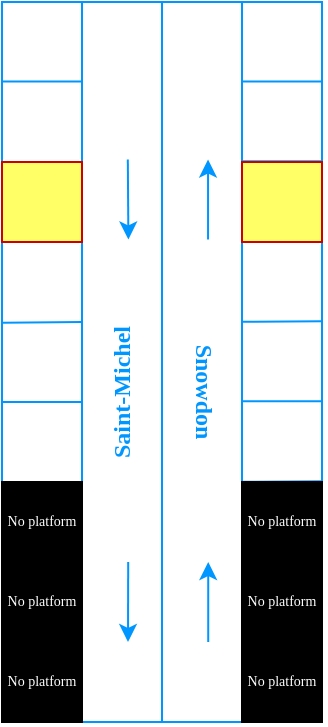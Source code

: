 <mxfile version="24.6.1" type="device">
  <diagram id="OylcVsRS-XCSKNIYDoVY" name="Page-1">
    <mxGraphModel dx="614" dy="425" grid="1" gridSize="10" guides="1" tooltips="1" connect="1" arrows="1" fold="1" page="1" pageScale="1" pageWidth="850" pageHeight="1100" math="0" shadow="0">
      <root>
        <mxCell id="0" />
        <mxCell id="1" parent="0" />
        <mxCell id="CCdBk-kMrde8lJJXCoQE-1" value="" style="rounded=1;whiteSpace=wrap;html=1;rotation=-90;strokeColor=#0096FF;arcSize=0;" parent="1" vertex="1">
          <mxGeometry x="380" y="180" width="360" height="160" as="geometry" />
        </mxCell>
        <mxCell id="CCdBk-kMrde8lJJXCoQE-4" value="" style="endArrow=none;html=1;rounded=0;strokeColor=#0096FF;" parent="1" edge="1">
          <mxGeometry width="50" height="50" relative="1" as="geometry">
            <mxPoint x="520" y="160" as="sourcePoint" />
            <mxPoint x="480" y="160" as="targetPoint" />
          </mxGeometry>
        </mxCell>
        <mxCell id="CCdBk-kMrde8lJJXCoQE-5" value="" style="endArrow=none;html=1;rounded=0;strokeColor=#0096FF;" parent="1" edge="1">
          <mxGeometry width="50" height="50" relative="1" as="geometry">
            <mxPoint x="520" y="199" as="sourcePoint" />
            <mxPoint x="480.16" y="199.07" as="targetPoint" />
          </mxGeometry>
        </mxCell>
        <mxCell id="CCdBk-kMrde8lJJXCoQE-6" value="" style="endArrow=none;html=1;rounded=0;strokeColor=#0096FF;" parent="1" edge="1">
          <mxGeometry width="50" height="50" relative="1" as="geometry">
            <mxPoint x="520" y="240" as="sourcePoint" />
            <mxPoint x="480.16" y="240.32" as="targetPoint" />
          </mxGeometry>
        </mxCell>
        <mxCell id="CCdBk-kMrde8lJJXCoQE-7" value="" style="endArrow=none;html=1;rounded=0;strokeColor=#0096FF;" parent="1" edge="1">
          <mxGeometry width="50" height="50" relative="1" as="geometry">
            <mxPoint x="520" y="280" as="sourcePoint" />
            <mxPoint x="480.16" y="280.04" as="targetPoint" />
          </mxGeometry>
        </mxCell>
        <mxCell id="CCdBk-kMrde8lJJXCoQE-8" value="" style="endArrow=none;html=1;rounded=0;strokeColor=#0096FF;" parent="1" edge="1">
          <mxGeometry width="50" height="50" relative="1" as="geometry">
            <mxPoint x="520" y="320" as="sourcePoint" />
            <mxPoint x="480.16" y="320.32" as="targetPoint" />
          </mxGeometry>
        </mxCell>
        <mxCell id="CCdBk-kMrde8lJJXCoQE-10" value="" style="endArrow=none;html=1;rounded=0;strokeColor=#0096FF;" parent="1" edge="1">
          <mxGeometry width="50" height="50" relative="1" as="geometry">
            <mxPoint x="519.84" y="400" as="sourcePoint" />
            <mxPoint x="480.0" y="400.32" as="targetPoint" />
          </mxGeometry>
        </mxCell>
        <mxCell id="CCdBk-kMrde8lJJXCoQE-11" value="" style="endArrow=none;html=1;rounded=0;entryX=1;entryY=0.5;entryDx=0;entryDy=0;exitX=0;exitY=0.5;exitDx=0;exitDy=0;strokeColor=#0096FF;" parent="1" source="CCdBk-kMrde8lJJXCoQE-1" target="CCdBk-kMrde8lJJXCoQE-1" edge="1">
          <mxGeometry width="50" height="50" relative="1" as="geometry">
            <mxPoint x="398.25" y="310" as="sourcePoint" />
            <mxPoint x="448.25" y="260" as="targetPoint" />
          </mxGeometry>
        </mxCell>
        <mxCell id="CCdBk-kMrde8lJJXCoQE-12" value="" style="endArrow=none;html=1;rounded=0;entryX=1;entryY=0.25;entryDx=0;entryDy=0;exitX=0;exitY=0.25;exitDx=0;exitDy=0;strokeColor=#0096FF;endSize=9;" parent="1" source="CCdBk-kMrde8lJJXCoQE-1" target="CCdBk-kMrde8lJJXCoQE-1" edge="1">
          <mxGeometry width="50" height="50" relative="1" as="geometry">
            <mxPoint x="398.25" y="310" as="sourcePoint" />
            <mxPoint x="448.25" y="260" as="targetPoint" />
          </mxGeometry>
        </mxCell>
        <mxCell id="CCdBk-kMrde8lJJXCoQE-13" value="" style="endArrow=none;html=1;rounded=0;entryX=1;entryY=0.75;entryDx=0;entryDy=0;exitX=0;exitY=0.75;exitDx=0;exitDy=0;strokeColor=#0096FF;" parent="1" source="CCdBk-kMrde8lJJXCoQE-1" target="CCdBk-kMrde8lJJXCoQE-1" edge="1">
          <mxGeometry width="50" height="50" relative="1" as="geometry">
            <mxPoint x="398.25" y="310" as="sourcePoint" />
            <mxPoint x="448.25" y="260" as="targetPoint" />
          </mxGeometry>
        </mxCell>
        <mxCell id="CCdBk-kMrde8lJJXCoQE-15" value="" style="endArrow=none;html=1;rounded=0;strokeColor=#0096FF;" parent="1" edge="1">
          <mxGeometry width="50" height="50" relative="1" as="geometry">
            <mxPoint x="520" y="360" as="sourcePoint" />
            <mxPoint x="480" y="360" as="targetPoint" />
          </mxGeometry>
        </mxCell>
        <mxCell id="CCdBk-kMrde8lJJXCoQE-24" value="" style="endArrow=none;html=1;rounded=0;strokeColor=#0096FF;" parent="1" edge="1">
          <mxGeometry width="50" height="50" relative="1" as="geometry">
            <mxPoint x="640.25" y="159.6" as="sourcePoint" />
            <mxPoint x="600.25" y="159.6" as="targetPoint" />
          </mxGeometry>
        </mxCell>
        <mxCell id="CCdBk-kMrde8lJJXCoQE-25" value="" style="endArrow=none;html=1;rounded=0;strokeColor=#0096FF;" parent="1" edge="1">
          <mxGeometry width="50" height="50" relative="1" as="geometry">
            <mxPoint x="640.25" y="198.6" as="sourcePoint" />
            <mxPoint x="600.25" y="198.67" as="targetPoint" />
          </mxGeometry>
        </mxCell>
        <mxCell id="CCdBk-kMrde8lJJXCoQE-26" value="" style="endArrow=none;html=1;rounded=0;strokeColor=#0096FF;" parent="1" edge="1">
          <mxGeometry width="50" height="50" relative="1" as="geometry">
            <mxPoint x="640.25" y="239.6" as="sourcePoint" />
            <mxPoint x="600.25" y="239.92" as="targetPoint" />
          </mxGeometry>
        </mxCell>
        <mxCell id="CCdBk-kMrde8lJJXCoQE-27" value="" style="endArrow=none;html=1;rounded=0;strokeColor=#0096FF;" parent="1" edge="1">
          <mxGeometry width="50" height="50" relative="1" as="geometry">
            <mxPoint x="640.25" y="279.6" as="sourcePoint" />
            <mxPoint x="600.25" y="279.64" as="targetPoint" />
          </mxGeometry>
        </mxCell>
        <mxCell id="CCdBk-kMrde8lJJXCoQE-28" value="" style="endArrow=none;html=1;rounded=0;strokeColor=#0096FF;" parent="1" edge="1">
          <mxGeometry width="50" height="50" relative="1" as="geometry">
            <mxPoint x="640.25" y="319.6" as="sourcePoint" />
            <mxPoint x="600.25" y="319.92" as="targetPoint" />
          </mxGeometry>
        </mxCell>
        <mxCell id="CCdBk-kMrde8lJJXCoQE-29" value="" style="endArrow=none;html=1;rounded=0;strokeColor=#0096FF;" parent="1" edge="1">
          <mxGeometry width="50" height="50" relative="1" as="geometry">
            <mxPoint x="640.25" y="399.6" as="sourcePoint" />
            <mxPoint x="600.25" y="399.92" as="targetPoint" />
          </mxGeometry>
        </mxCell>
        <mxCell id="CCdBk-kMrde8lJJXCoQE-30" value="" style="endArrow=none;html=1;rounded=0;entryX=0.25;entryY=0;entryDx=0;entryDy=0;strokeColor=#0096FF;" parent="1" edge="1">
          <mxGeometry width="50" height="50" relative="1" as="geometry">
            <mxPoint x="640.25" y="359.6" as="sourcePoint" />
            <mxPoint x="600.25" y="359.6" as="targetPoint" />
          </mxGeometry>
        </mxCell>
        <mxCell id="CCdBk-kMrde8lJJXCoQE-31" value="Snowdon" style="text;html=1;strokeColor=none;fillColor=none;align=center;verticalAlign=middle;whiteSpace=wrap;rounded=0;rotation=90;fontColor=#0096FF;fontStyle=1;fontFamily=Lucida Console;" parent="1" vertex="1">
          <mxGeometry x="536" y="260" width="90" height="30" as="geometry" />
        </mxCell>
        <mxCell id="CCdBk-kMrde8lJJXCoQE-32" value="Saint-Michel" style="text;html=1;strokeColor=none;fillColor=none;align=center;verticalAlign=middle;whiteSpace=wrap;rounded=0;rotation=-90;fontColor=#0096FF;fontStyle=1;fontFamily=Lucida Console;" parent="1" vertex="1">
          <mxGeometry x="460" y="260" width="160" height="30" as="geometry" />
        </mxCell>
        <mxCell id="CCdBk-kMrde8lJJXCoQE-34" value="" style="endArrow=classic;html=1;rounded=0;fontFamily=Lucida Console;fontSize=12;fontColor=#FF8C00;strokeColor=#0096FF;fontStyle=1" parent="1" edge="1">
          <mxGeometry width="50" height="50" relative="1" as="geometry">
            <mxPoint x="583.02" y="198.75" as="sourcePoint" />
            <mxPoint x="583.02" y="158.75" as="targetPoint" />
            <Array as="points" />
          </mxGeometry>
        </mxCell>
        <mxCell id="CCdBk-kMrde8lJJXCoQE-35" value="" style="endArrow=classic;html=1;rounded=0;fontFamily=Lucida Console;fontSize=12;fontColor=#00CC00;strokeColor=#0096FF;fontStyle=1" parent="1" edge="1">
          <mxGeometry width="50" height="50" relative="1" as="geometry">
            <mxPoint x="583.11" y="400" as="sourcePoint" />
            <mxPoint x="583.11" y="360" as="targetPoint" />
          </mxGeometry>
        </mxCell>
        <mxCell id="CCdBk-kMrde8lJJXCoQE-36" value="" style="endArrow=classic;html=1;rounded=0;fontFamily=Lucida Console;fontSize=12;fontColor=#00CC00;strokeColor=#0096FF;fontStyle=1" parent="1" edge="1">
          <mxGeometry width="50" height="50" relative="1" as="geometry">
            <mxPoint x="543.1" y="360.0" as="sourcePoint" />
            <mxPoint x="543" y="400" as="targetPoint" />
            <Array as="points" />
          </mxGeometry>
        </mxCell>
        <mxCell id="CCdBk-kMrde8lJJXCoQE-37" value="" style="endArrow=classic;html=1;rounded=0;fontFamily=Lucida Console;fontSize=12;fontColor=#00CC00;strokeColor=#0096FF;fontStyle=1" parent="1" edge="1">
          <mxGeometry width="50" height="50" relative="1" as="geometry">
            <mxPoint x="542.91" y="158.75" as="sourcePoint" />
            <mxPoint x="543.2" y="198.75" as="targetPoint" />
          </mxGeometry>
        </mxCell>
        <mxCell id="-S2LpZ2Q7ccBmGWUPwFg-1" value="" style="endArrow=none;html=1;rounded=0;strokeColor=#0096FF;" parent="1" edge="1">
          <mxGeometry width="50" height="50" relative="1" as="geometry">
            <mxPoint x="520" y="119.71" as="sourcePoint" />
            <mxPoint x="480" y="119.71" as="targetPoint" />
          </mxGeometry>
        </mxCell>
        <mxCell id="-S2LpZ2Q7ccBmGWUPwFg-4" value="" style="endArrow=none;html=1;rounded=0;strokeColor=#0096FF;" parent="1" edge="1">
          <mxGeometry width="50" height="50" relative="1" as="geometry">
            <mxPoint x="640" y="119.71" as="sourcePoint" />
            <mxPoint x="600.25" y="119.71" as="targetPoint" />
          </mxGeometry>
        </mxCell>
        <mxCell id="tZq9HdENvQGUkFIVlRJA-86" value="&lt;font color=&quot;#ffffff&quot; face=&quot;Lucida Console&quot;&gt;No platform&lt;/font&gt;" style="text;html=1;strokeColor=#000000;fillColor=#000000;align=center;verticalAlign=middle;whiteSpace=wrap;rounded=1;fontFamily=Lucida Console;fontSize=7;fontColor=#00CC00;glass=0;sketch=0;arcSize=0;" vertex="1" parent="1">
          <mxGeometry x="480" y="320" width="40" height="40" as="geometry" />
        </mxCell>
        <mxCell id="tZq9HdENvQGUkFIVlRJA-87" value="&lt;font color=&quot;#ffffff&quot; face=&quot;Lucida Console&quot;&gt;No platform&lt;/font&gt;" style="text;html=1;strokeColor=#000000;fillColor=#000000;align=center;verticalAlign=middle;whiteSpace=wrap;rounded=1;fontFamily=Lucida Console;fontSize=7;fontColor=#00CC00;glass=0;sketch=0;arcSize=0;" vertex="1" parent="1">
          <mxGeometry x="480" y="400" width="40" height="40" as="geometry" />
        </mxCell>
        <mxCell id="tZq9HdENvQGUkFIVlRJA-88" value="&lt;font color=&quot;#ffffff&quot; face=&quot;Lucida Console&quot;&gt;No platform&lt;/font&gt;" style="text;html=1;strokeColor=#000000;fillColor=#000000;align=center;verticalAlign=middle;whiteSpace=wrap;rounded=1;fontFamily=Lucida Console;fontSize=7;fontColor=#00CC00;glass=0;sketch=0;arcSize=0;" vertex="1" parent="1">
          <mxGeometry x="480" y="360" width="40" height="40" as="geometry" />
        </mxCell>
        <mxCell id="tZq9HdENvQGUkFIVlRJA-89" value="&lt;font color=&quot;#ffffff&quot; face=&quot;Lucida Console&quot;&gt;No platform&lt;/font&gt;" style="text;html=1;strokeColor=#000000;fillColor=#000000;align=center;verticalAlign=middle;whiteSpace=wrap;rounded=1;fontFamily=Lucida Console;fontSize=7;fontColor=#00CC00;glass=0;sketch=0;arcSize=0;" vertex="1" parent="1">
          <mxGeometry x="600" y="360" width="40" height="40" as="geometry" />
        </mxCell>
        <mxCell id="tZq9HdENvQGUkFIVlRJA-90" value="&lt;font color=&quot;#ffffff&quot; face=&quot;Lucida Console&quot;&gt;No platform&lt;/font&gt;" style="text;html=1;strokeColor=#000000;fillColor=#000000;align=center;verticalAlign=middle;whiteSpace=wrap;rounded=1;fontFamily=Lucida Console;fontSize=7;fontColor=#00CC00;glass=0;sketch=0;arcSize=0;" vertex="1" parent="1">
          <mxGeometry x="600" y="400" width="40" height="40" as="geometry" />
        </mxCell>
        <mxCell id="tZq9HdENvQGUkFIVlRJA-93" value="&lt;font color=&quot;#ffffff&quot; face=&quot;Lucida Console&quot;&gt;No platform&lt;/font&gt;" style="text;html=1;strokeColor=#000000;fillColor=#000000;align=center;verticalAlign=middle;whiteSpace=wrap;rounded=1;fontFamily=Lucida Console;fontSize=7;fontColor=#00CC00;glass=0;sketch=0;arcSize=0;" vertex="1" parent="1">
          <mxGeometry x="600" y="320" width="40" height="40" as="geometry" />
        </mxCell>
        <mxCell id="tZq9HdENvQGUkFIVlRJA-101" value="" style="text;html=1;strokeColor=#CC0000;fillColor=#FFFF66;align=center;verticalAlign=middle;whiteSpace=wrap;rounded=1;fontFamily=Lucida Console;fontSize=7;fontColor=#00CC00;glass=0;sketch=0;arcSize=0;" vertex="1" parent="1">
          <mxGeometry x="480" y="160" width="40" height="40" as="geometry" />
        </mxCell>
        <mxCell id="tZq9HdENvQGUkFIVlRJA-103" value="" style="text;html=1;strokeColor=#CC0000;fillColor=#FFFF66;align=center;verticalAlign=middle;whiteSpace=wrap;rounded=1;fontFamily=Lucida Console;fontSize=7;fontColor=#00CC00;glass=0;sketch=0;arcSize=0;" vertex="1" parent="1">
          <mxGeometry x="600" y="160" width="40" height="40" as="geometry" />
        </mxCell>
      </root>
    </mxGraphModel>
  </diagram>
</mxfile>
